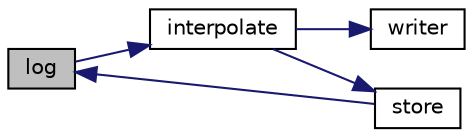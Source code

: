 digraph "log"
{
  edge [fontname="Helvetica",fontsize="10",labelfontname="Helvetica",labelfontsize="10"];
  node [fontname="Helvetica",fontsize="10",shape=record];
  rankdir="LR";
  Node10 [label="log",height=0.2,width=0.4,color="black", fillcolor="grey75", style="filled", fontcolor="black"];
  Node10 -> Node11 [color="midnightblue",fontsize="10",style="solid",fontname="Helvetica"];
  Node11 [label="interpolate",height=0.2,width=0.4,color="black", fillcolor="white", style="filled",URL="$class_zest_1_1_common_1_1_logger_1_1_logger.html#a893257e3671946329ca52be5c62d7e8d"];
  Node11 -> Node12 [color="midnightblue",fontsize="10",style="solid",fontname="Helvetica"];
  Node12 [label="writer",height=0.2,width=0.4,color="black", fillcolor="white", style="filled",URL="$class_zest_1_1_common_1_1_logger_1_1_logger.html#a7f339e399ed414670f78d235029b7f3e"];
  Node11 -> Node13 [color="midnightblue",fontsize="10",style="solid",fontname="Helvetica"];
  Node13 [label="store",height=0.2,width=0.4,color="black", fillcolor="white", style="filled",URL="$class_zest_1_1_common_1_1_logger_1_1_logger.html#a098c8f4c30f69fc243717fa32eb4ddbf"];
  Node13 -> Node10 [color="midnightblue",fontsize="10",style="solid",fontname="Helvetica"];
}
